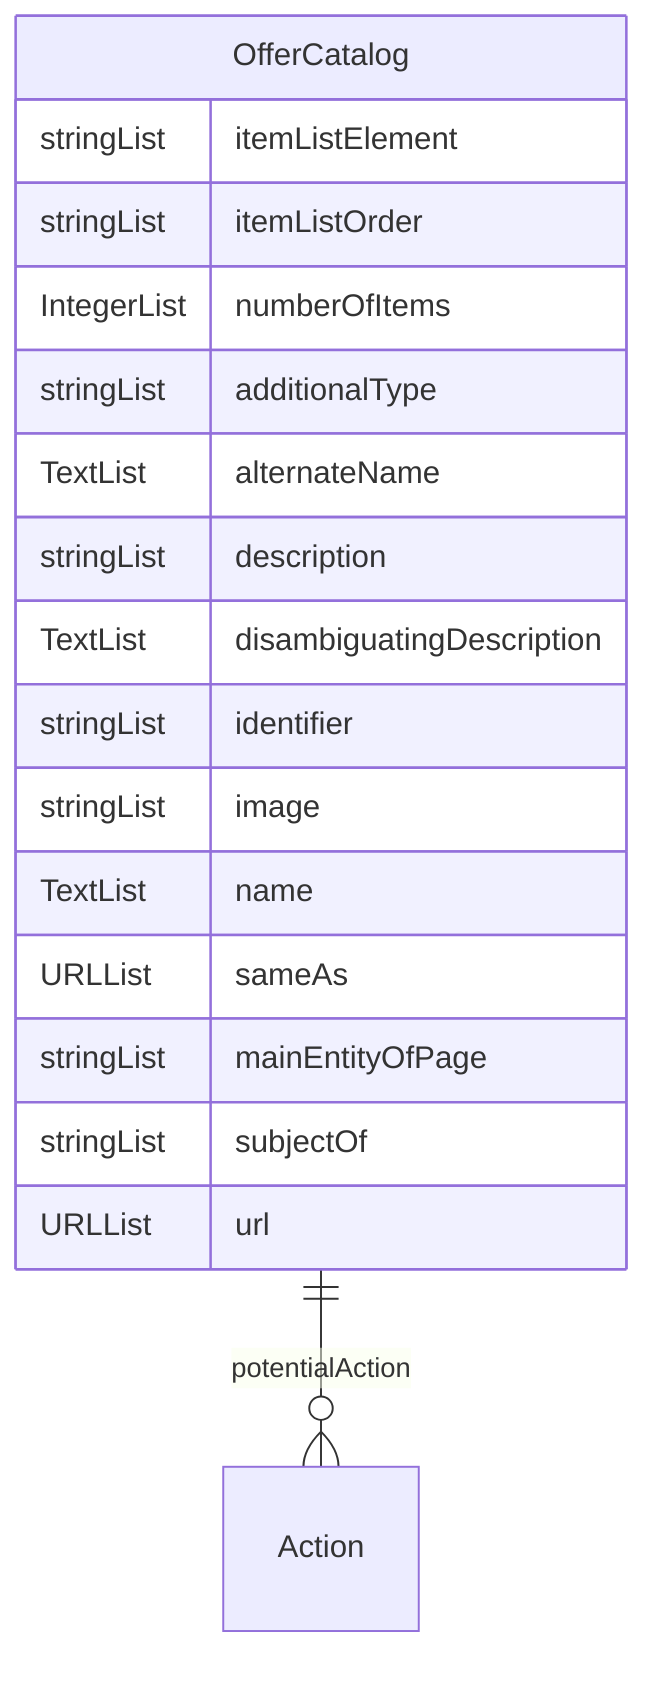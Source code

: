 erDiagram
OfferCatalog {
    stringList itemListElement  
    stringList itemListOrder  
    IntegerList numberOfItems  
    stringList additionalType  
    TextList alternateName  
    stringList description  
    TextList disambiguatingDescription  
    stringList identifier  
    stringList image  
    TextList name  
    URLList sameAs  
    stringList mainEntityOfPage  
    stringList subjectOf  
    URLList url  
}

OfferCatalog ||--}o Action : "potentialAction"